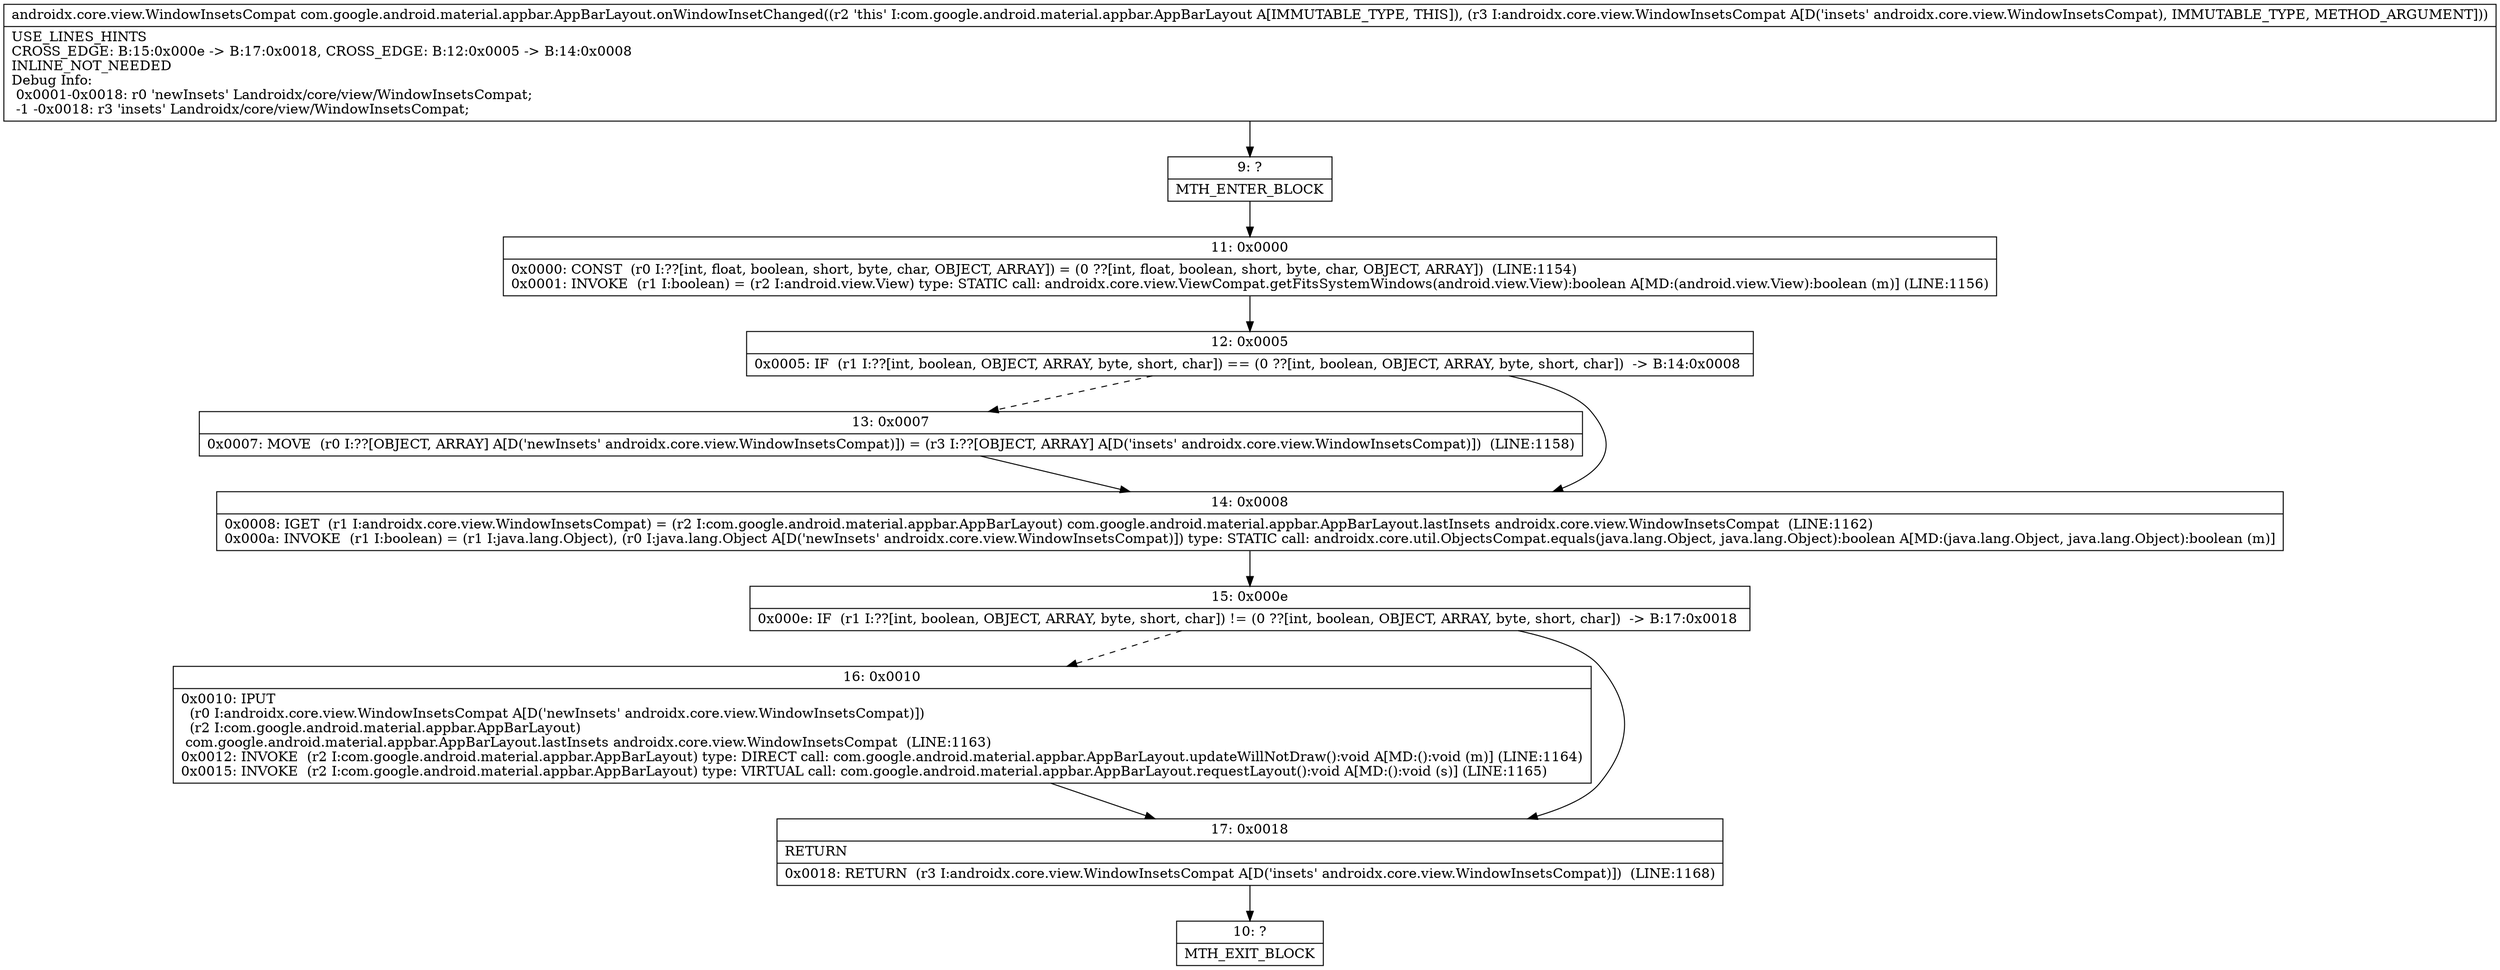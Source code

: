 digraph "CFG forcom.google.android.material.appbar.AppBarLayout.onWindowInsetChanged(Landroidx\/core\/view\/WindowInsetsCompat;)Landroidx\/core\/view\/WindowInsetsCompat;" {
Node_9 [shape=record,label="{9\:\ ?|MTH_ENTER_BLOCK\l}"];
Node_11 [shape=record,label="{11\:\ 0x0000|0x0000: CONST  (r0 I:??[int, float, boolean, short, byte, char, OBJECT, ARRAY]) = (0 ??[int, float, boolean, short, byte, char, OBJECT, ARRAY])  (LINE:1154)\l0x0001: INVOKE  (r1 I:boolean) = (r2 I:android.view.View) type: STATIC call: androidx.core.view.ViewCompat.getFitsSystemWindows(android.view.View):boolean A[MD:(android.view.View):boolean (m)] (LINE:1156)\l}"];
Node_12 [shape=record,label="{12\:\ 0x0005|0x0005: IF  (r1 I:??[int, boolean, OBJECT, ARRAY, byte, short, char]) == (0 ??[int, boolean, OBJECT, ARRAY, byte, short, char])  \-\> B:14:0x0008 \l}"];
Node_13 [shape=record,label="{13\:\ 0x0007|0x0007: MOVE  (r0 I:??[OBJECT, ARRAY] A[D('newInsets' androidx.core.view.WindowInsetsCompat)]) = (r3 I:??[OBJECT, ARRAY] A[D('insets' androidx.core.view.WindowInsetsCompat)])  (LINE:1158)\l}"];
Node_14 [shape=record,label="{14\:\ 0x0008|0x0008: IGET  (r1 I:androidx.core.view.WindowInsetsCompat) = (r2 I:com.google.android.material.appbar.AppBarLayout) com.google.android.material.appbar.AppBarLayout.lastInsets androidx.core.view.WindowInsetsCompat  (LINE:1162)\l0x000a: INVOKE  (r1 I:boolean) = (r1 I:java.lang.Object), (r0 I:java.lang.Object A[D('newInsets' androidx.core.view.WindowInsetsCompat)]) type: STATIC call: androidx.core.util.ObjectsCompat.equals(java.lang.Object, java.lang.Object):boolean A[MD:(java.lang.Object, java.lang.Object):boolean (m)]\l}"];
Node_15 [shape=record,label="{15\:\ 0x000e|0x000e: IF  (r1 I:??[int, boolean, OBJECT, ARRAY, byte, short, char]) != (0 ??[int, boolean, OBJECT, ARRAY, byte, short, char])  \-\> B:17:0x0018 \l}"];
Node_16 [shape=record,label="{16\:\ 0x0010|0x0010: IPUT  \l  (r0 I:androidx.core.view.WindowInsetsCompat A[D('newInsets' androidx.core.view.WindowInsetsCompat)])\l  (r2 I:com.google.android.material.appbar.AppBarLayout)\l com.google.android.material.appbar.AppBarLayout.lastInsets androidx.core.view.WindowInsetsCompat  (LINE:1163)\l0x0012: INVOKE  (r2 I:com.google.android.material.appbar.AppBarLayout) type: DIRECT call: com.google.android.material.appbar.AppBarLayout.updateWillNotDraw():void A[MD:():void (m)] (LINE:1164)\l0x0015: INVOKE  (r2 I:com.google.android.material.appbar.AppBarLayout) type: VIRTUAL call: com.google.android.material.appbar.AppBarLayout.requestLayout():void A[MD:():void (s)] (LINE:1165)\l}"];
Node_17 [shape=record,label="{17\:\ 0x0018|RETURN\l|0x0018: RETURN  (r3 I:androidx.core.view.WindowInsetsCompat A[D('insets' androidx.core.view.WindowInsetsCompat)])  (LINE:1168)\l}"];
Node_10 [shape=record,label="{10\:\ ?|MTH_EXIT_BLOCK\l}"];
MethodNode[shape=record,label="{androidx.core.view.WindowInsetsCompat com.google.android.material.appbar.AppBarLayout.onWindowInsetChanged((r2 'this' I:com.google.android.material.appbar.AppBarLayout A[IMMUTABLE_TYPE, THIS]), (r3 I:androidx.core.view.WindowInsetsCompat A[D('insets' androidx.core.view.WindowInsetsCompat), IMMUTABLE_TYPE, METHOD_ARGUMENT]))  | USE_LINES_HINTS\lCROSS_EDGE: B:15:0x000e \-\> B:17:0x0018, CROSS_EDGE: B:12:0x0005 \-\> B:14:0x0008\lINLINE_NOT_NEEDED\lDebug Info:\l  0x0001\-0x0018: r0 'newInsets' Landroidx\/core\/view\/WindowInsetsCompat;\l  \-1 \-0x0018: r3 'insets' Landroidx\/core\/view\/WindowInsetsCompat;\l}"];
MethodNode -> Node_9;Node_9 -> Node_11;
Node_11 -> Node_12;
Node_12 -> Node_13[style=dashed];
Node_12 -> Node_14;
Node_13 -> Node_14;
Node_14 -> Node_15;
Node_15 -> Node_16[style=dashed];
Node_15 -> Node_17;
Node_16 -> Node_17;
Node_17 -> Node_10;
}

